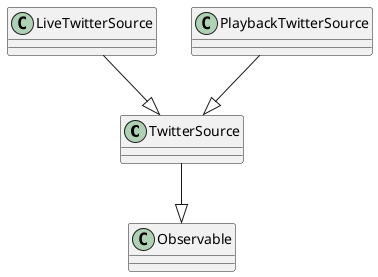@startuml
'https://plantuml.com/class-diagram

class TwitterSource
TwitterSource --|> Observable
LiveTwitterSource --|> TwitterSource
PlaybackTwitterSource --|> TwitterSource

@enduml